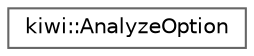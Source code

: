 digraph "Graphical Class Hierarchy"
{
 // LATEX_PDF_SIZE
  bgcolor="transparent";
  edge [fontname=Helvetica,fontsize=10,labelfontname=Helvetica,labelfontsize=10];
  node [fontname=Helvetica,fontsize=10,shape=box,height=0.2,width=0.4];
  rankdir="LR";
  Node0 [id="Node000000",label="kiwi::AnalyzeOption",height=0.2,width=0.4,color="grey40", fillcolor="white", style="filled",URL="$structkiwi_1_1AnalyzeOption.html",tooltip=" "];
}
